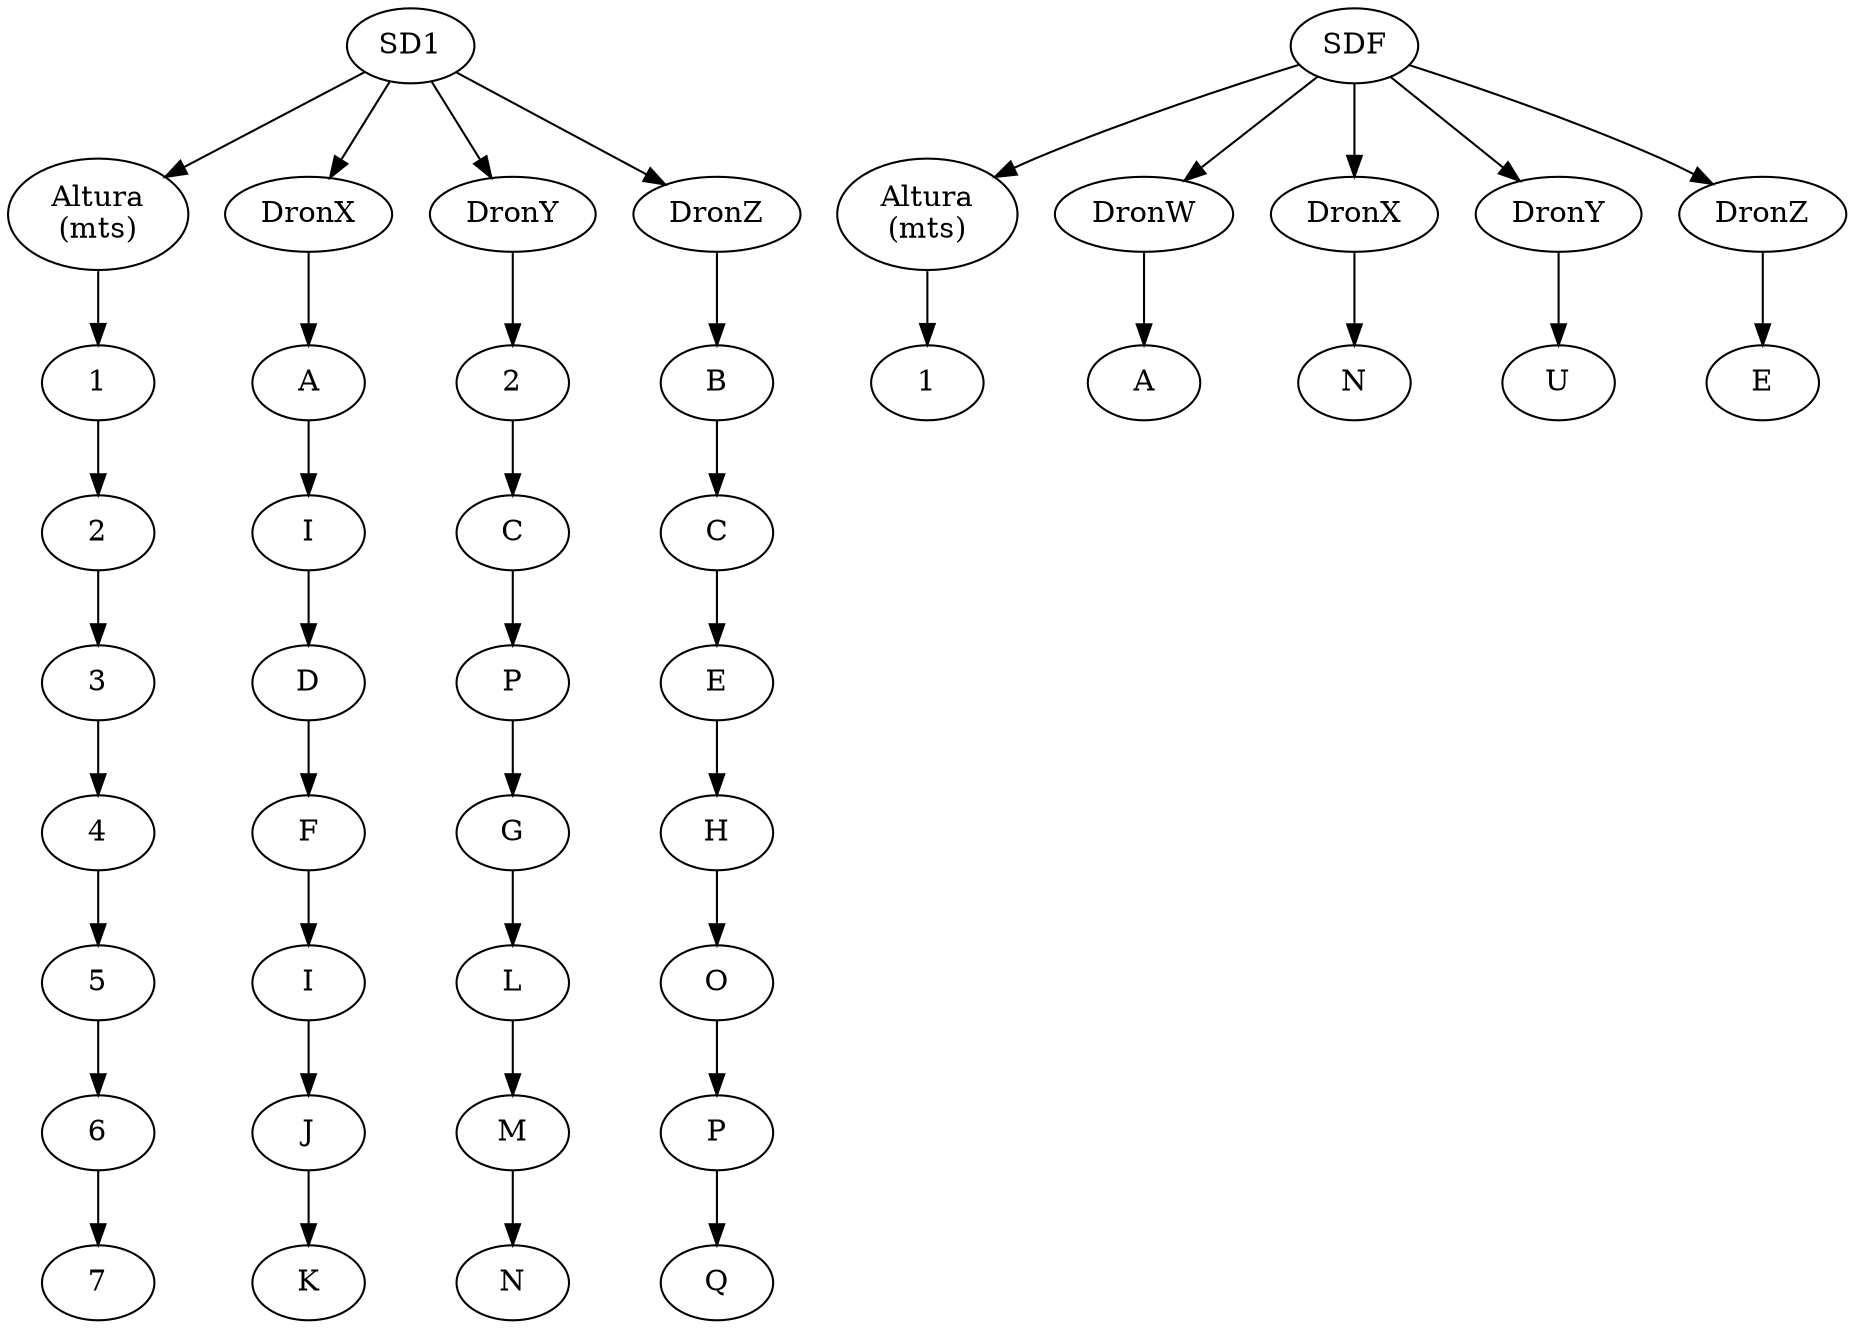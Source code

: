 digraph "Sistemas de drones" {
	2997583840208 [label=SD1]
	"2997583840208alt" [label="Altura
(mts)"]
	2997583840208 -> "2997583840208alt"
	29975838402081 [label=1]
	"2997583840208alt" -> 29975838402081
	29975838402082 [label=2]
	29975838402081 -> 29975838402082
	29975838402083 [label=3]
	29975838402082 -> 29975838402083
	29975838402084 [label=4]
	29975838402083 -> 29975838402084
	29975838402085 [label=5]
	29975838402084 -> 29975838402085
	29975838402086 [label=6]
	29975838402085 -> 29975838402086
	29975838402087 [label=7]
	29975838402086 -> 29975838402087
	2997583840336 [label=DronX]
	2997583840208 -> 2997583840336
	2997583840592 [label=A]
	2997583840336 -> 2997583840592
	2997583840720 [label=I]
	2997583840592 -> 2997583840720
	2997583840848 [label=D]
	2997583840720 -> 2997583840848
	2997583840976 [label=F]
	2997583840848 -> 2997583840976
	2997583841104 [label=I]
	2997583840976 -> 2997583841104
	2997583841232 [label=J]
	2997583841104 -> 2997583841232
	2997583841360 [label=K]
	2997583841232 -> 2997583841360
	2997583841488 [label=DronY]
	2997583840208 -> 2997583841488
	2997583841680 [label=2]
	2997583841488 -> 2997583841680
	2997583841808 [label=C]
	2997583841680 -> 2997583841808
	2997583841936 [label=P]
	2997583841808 -> 2997583841936
	2997583842064 [label=G]
	2997583841936 -> 2997583842064
	2997583842192 [label=L]
	2997583842064 -> 2997583842192
	2997583842320 [label=M]
	2997583842192 -> 2997583842320
	2997583842448 [label=N]
	2997583842320 -> 2997583842448
	2997583842576 [label=DronZ]
	2997583840208 -> 2997583842576
	2997583842768 [label=B]
	2997583842576 -> 2997583842768
	2997583842960 [label=C]
	2997583842768 -> 2997583842960
	2997583843088 [label=E]
	2997583842960 -> 2997583843088
	2997583843216 [label=H]
	2997583843088 -> 2997583843216
	2997583843344 [label=O]
	2997583843216 -> 2997583843344
	2997583843472 [label=P]
	2997583843344 -> 2997583843472
	2997583843600 [label=Q]
	2997583843472 -> 2997583843600
	2997583843728 [label=SDF]
	"2997583843728alt" [label="Altura
(mts)"]
	2997583843728 -> "2997583843728alt"
	29975838437281 [label=1]
	"2997583843728alt" -> 29975838437281
	2997583843920 [label=DronW]
	2997583843728 -> 2997583843920
	2997583844048 [label=A]
	2997583843920 -> 2997583844048
	2997583844240 [label=DronX]
	2997583843728 -> 2997583844240
	2997583844368 [label=N]
	2997583844240 -> 2997583844368
	2997583844560 [label=DronY]
	2997583843728 -> 2997583844560
	2997583844752 [label=U]
	2997583844560 -> 2997583844752
	2997583844944 [label=DronZ]
	2997583843728 -> 2997583844944
	2997583845072 [label=E]
	2997583844944 -> 2997583845072
}
